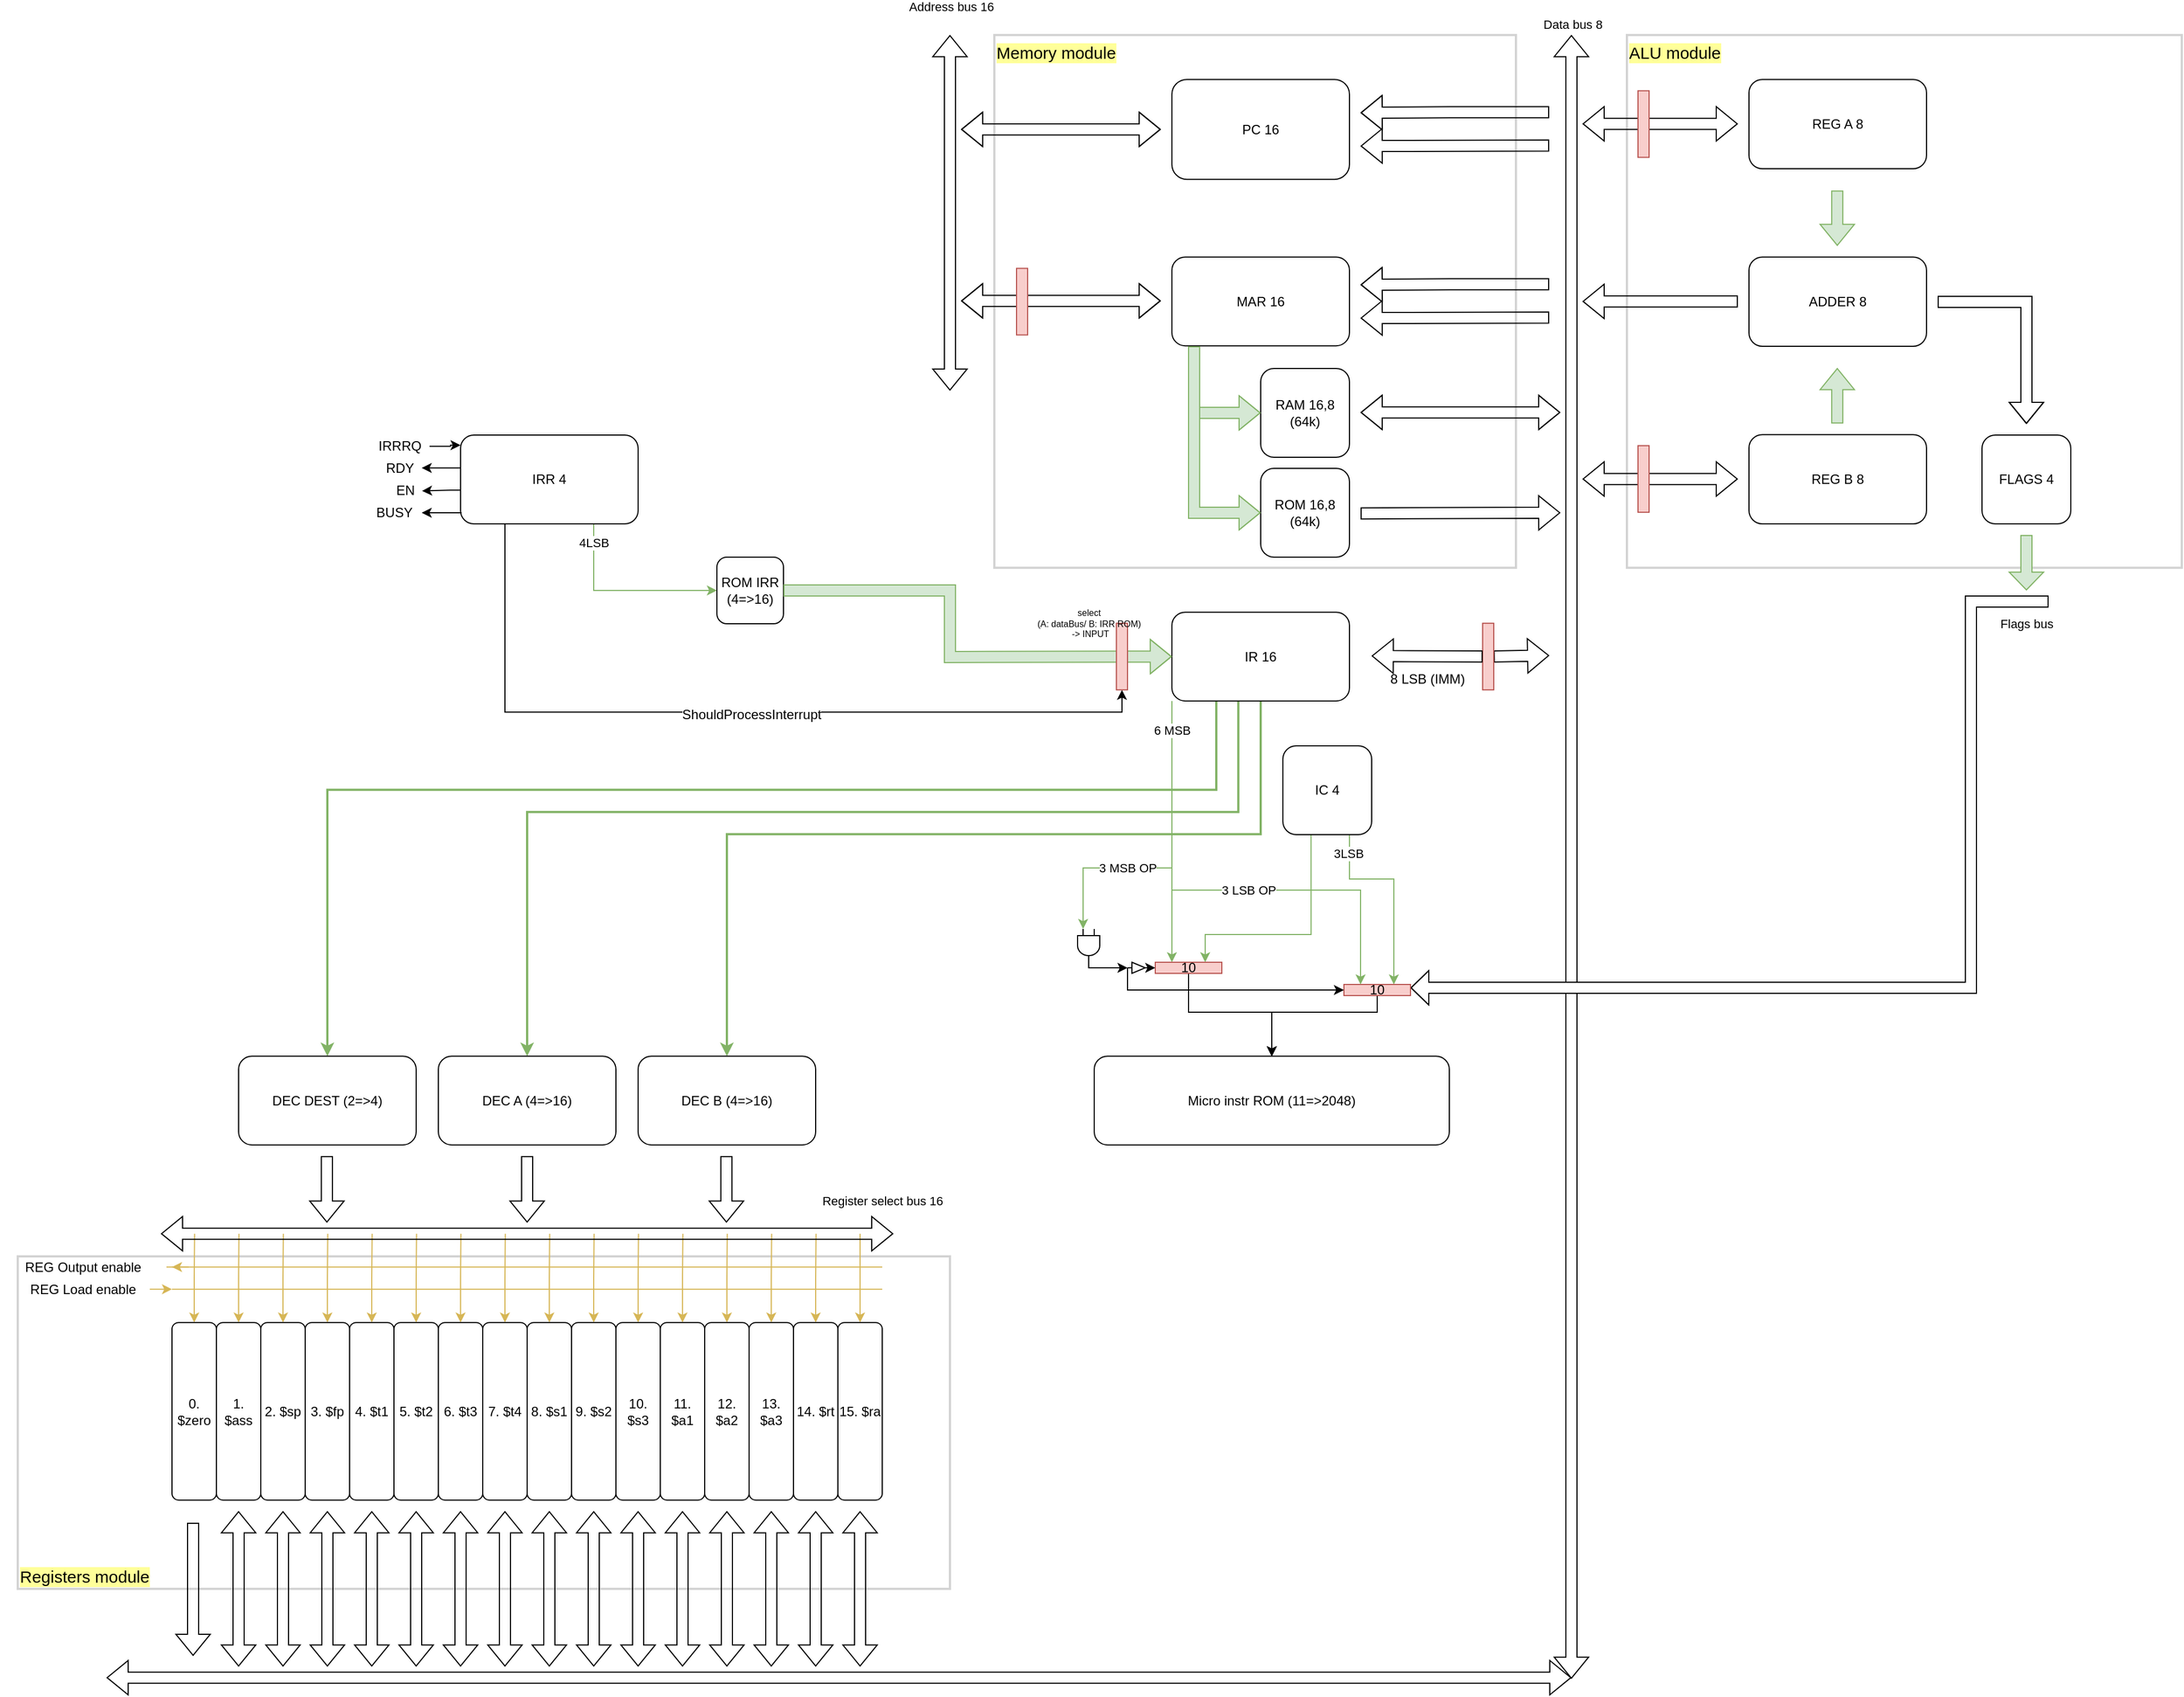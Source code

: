 <mxfile version="16.2.4" type="device"><diagram id="OTmAR_6ir34LiFtRvLIC" name="Page-1"><mxGraphModel dx="981" dy="526" grid="1" gridSize="10" guides="1" tooltips="1" connect="1" arrows="1" fold="1" page="1" pageScale="1" pageWidth="20000" pageHeight="20000" math="0" shadow="0"><root><mxCell id="0"/><mxCell id="1" parent="0"/><mxCell id="3tE2fnRLFMm4YoS_4OMJ-159" value="Registers module" style="rounded=0;whiteSpace=wrap;html=1;fillColor=none;strokeColor=#d3d3d3;strokeWidth=2;align=left;verticalAlign=bottom;fontSize=15;labelBackgroundColor=#FFFF99;" parent="1" vertex="1"><mxGeometry x="120" y="1180" width="840" height="299.57" as="geometry"/></mxCell><mxCell id="3tE2fnRLFMm4YoS_4OMJ-157" value="ALU module" style="rounded=0;whiteSpace=wrap;html=1;fillColor=none;strokeColor=#d3d3d3;strokeWidth=2;align=left;verticalAlign=top;fontSize=15;labelBackgroundColor=#FFFF99;" parent="1" vertex="1"><mxGeometry x="1570" y="79.57" width="500" height="480" as="geometry"/></mxCell><mxCell id="3tE2fnRLFMm4YoS_4OMJ-156" value="Memory module" style="rounded=0;whiteSpace=wrap;html=1;fillColor=none;strokeColor=#d3d3d3;strokeWidth=2;align=left;verticalAlign=top;fontSize=15;labelBackgroundColor=#FFFF99;" parent="1" vertex="1"><mxGeometry x="1000" y="79.57" width="470" height="480" as="geometry"/></mxCell><mxCell id="3tE2fnRLFMm4YoS_4OMJ-2" value="PC 16" style="rounded=1;whiteSpace=wrap;html=1;" parent="1" vertex="1"><mxGeometry x="1160" y="119.57" width="160" height="90" as="geometry"/></mxCell><mxCell id="3tE2fnRLFMm4YoS_4OMJ-3" value="MAR 16" style="rounded=1;whiteSpace=wrap;html=1;" parent="1" vertex="1"><mxGeometry x="1160" y="279.57" width="160" height="80" as="geometry"/></mxCell><mxCell id="3tE2fnRLFMm4YoS_4OMJ-4" value="" style="shape=flexArrow;endArrow=classic;startArrow=classic;html=1;rounded=0;" parent="1" edge="1"><mxGeometry width="100" height="100" relative="1" as="geometry"><mxPoint x="960" y="400" as="sourcePoint"/><mxPoint x="960" y="79.57" as="targetPoint"/></mxGeometry></mxCell><mxCell id="3tE2fnRLFMm4YoS_4OMJ-5" value="Address bus 16" style="edgeLabel;html=1;align=center;verticalAlign=middle;resizable=0;points=[];" parent="3tE2fnRLFMm4YoS_4OMJ-4" vertex="1" connectable="0"><mxGeometry x="0.905" y="-1" relative="1" as="geometry"><mxPoint y="-41" as="offset"/></mxGeometry></mxCell><mxCell id="3tE2fnRLFMm4YoS_4OMJ-6" value="" style="shape=flexArrow;endArrow=classic;startArrow=classic;html=1;rounded=0;shadow=0;sketch=0;" parent="1" edge="1"><mxGeometry width="100" height="100" relative="1" as="geometry"><mxPoint x="970" y="164.57" as="sourcePoint"/><mxPoint x="1150" y="164.57" as="targetPoint"/><Array as="points"><mxPoint x="1060" y="164.57"/></Array></mxGeometry></mxCell><mxCell id="3tE2fnRLFMm4YoS_4OMJ-7" value="" style="shape=flexArrow;endArrow=classic;startArrow=classic;html=1;rounded=0;" parent="1" edge="1"><mxGeometry width="100" height="100" relative="1" as="geometry"><mxPoint x="970" y="319.07" as="sourcePoint"/><mxPoint x="1150" y="319.07" as="targetPoint"/><Array as="points"><mxPoint x="1060" y="319.07"/></Array></mxGeometry></mxCell><mxCell id="3tE2fnRLFMm4YoS_4OMJ-120" style="rounded=0;jumpStyle=none;orthogonalLoop=1;jettySize=auto;html=1;exitX=0.25;exitY=1;exitDx=0;exitDy=0;entryX=0.5;entryY=0;entryDx=0;entryDy=0;startArrow=none;startFill=0;endArrow=classic;endFill=1;strokeWidth=2;edgeStyle=elbowEdgeStyle;elbow=vertical;fillColor=#d5e8d4;strokeColor=#82b366;" parent="1" source="3tE2fnRLFMm4YoS_4OMJ-9" target="3tE2fnRLFMm4YoS_4OMJ-19" edge="1"><mxGeometry relative="1" as="geometry"><Array as="points"><mxPoint x="1130" y="759.57"/><mxPoint x="1070" y="789.57"/></Array></mxGeometry></mxCell><mxCell id="3tE2fnRLFMm4YoS_4OMJ-121" style="edgeStyle=elbowEdgeStyle;rounded=0;jumpStyle=none;orthogonalLoop=1;jettySize=auto;elbow=vertical;html=1;exitX=0.374;exitY=0.995;exitDx=0;exitDy=0;entryX=0.5;entryY=0;entryDx=0;entryDy=0;startArrow=none;startFill=0;endArrow=classic;endFill=1;strokeWidth=2;exitPerimeter=0;fillColor=#d5e8d4;strokeColor=#82b366;" parent="1" source="3tE2fnRLFMm4YoS_4OMJ-9" target="3tE2fnRLFMm4YoS_4OMJ-47" edge="1"><mxGeometry relative="1" as="geometry"><Array as="points"><mxPoint x="1120" y="779.57"/></Array></mxGeometry></mxCell><mxCell id="3tE2fnRLFMm4YoS_4OMJ-122" style="edgeStyle=elbowEdgeStyle;rounded=0;jumpStyle=none;orthogonalLoop=1;jettySize=auto;elbow=vertical;html=1;exitX=0.5;exitY=1;exitDx=0;exitDy=0;entryX=0.5;entryY=0;entryDx=0;entryDy=0;startArrow=none;startFill=0;endArrow=classic;endFill=1;strokeWidth=2;fillColor=#d5e8d4;strokeColor=#82b366;" parent="1" source="3tE2fnRLFMm4YoS_4OMJ-9" target="3tE2fnRLFMm4YoS_4OMJ-48" edge="1"><mxGeometry relative="1" as="geometry"><Array as="points"><mxPoint x="1080" y="799.57"/></Array></mxGeometry></mxCell><mxCell id="28P1G_RWgSPiKLl6RnX9-7" style="edgeStyle=orthogonalEdgeStyle;rounded=0;orthogonalLoop=1;jettySize=auto;html=1;exitX=0;exitY=1;exitDx=0;exitDy=0;entryX=0;entryY=0.75;entryDx=0;entryDy=0;fontColor=#97D077;fillColor=#d5e8d4;strokeColor=#82b366;" parent="1" source="3tE2fnRLFMm4YoS_4OMJ-9" target="28P1G_RWgSPiKLl6RnX9-4" edge="1"><mxGeometry relative="1" as="geometry"/></mxCell><mxCell id="28P1G_RWgSPiKLl6RnX9-17" value="6 MSB" style="edgeLabel;html=1;align=center;verticalAlign=middle;resizable=0;points=[];" parent="28P1G_RWgSPiKLl6RnX9-7" vertex="1" connectable="0"><mxGeometry x="-0.779" relative="1" as="geometry"><mxPoint as="offset"/></mxGeometry></mxCell><mxCell id="3tE2fnRLFMm4YoS_4OMJ-9" value="IR 16" style="rounded=1;whiteSpace=wrap;html=1;" parent="1" vertex="1"><mxGeometry x="1160" y="599.57" width="160" height="80" as="geometry"/></mxCell><mxCell id="3tE2fnRLFMm4YoS_4OMJ-12" value="RAM 16,8 (64k)" style="rounded=1;whiteSpace=wrap;html=1;" parent="1" vertex="1"><mxGeometry x="1240" y="380" width="80" height="80" as="geometry"/></mxCell><mxCell id="3tE2fnRLFMm4YoS_4OMJ-14" value="" style="shape=flexArrow;endArrow=classic;html=1;rounded=0;fillColor=#d5e8d4;strokeColor=#82b366;entryX=0;entryY=0.5;entryDx=0;entryDy=0;edgeStyle=orthogonalEdgeStyle;exitX=0.125;exitY=1.005;exitDx=0;exitDy=0;exitPerimeter=0;" parent="1" source="3tE2fnRLFMm4YoS_4OMJ-3" target="3tE2fnRLFMm4YoS_4OMJ-12" edge="1"><mxGeometry width="50" height="50" relative="1" as="geometry"><mxPoint x="1240" y="369.57" as="sourcePoint"/><mxPoint x="1240" y="429.57" as="targetPoint"/></mxGeometry></mxCell><mxCell id="3tE2fnRLFMm4YoS_4OMJ-16" value="" style="shape=flexArrow;endArrow=classic;startArrow=classic;html=1;rounded=0;" parent="1" edge="1"><mxGeometry width="100" height="100" relative="1" as="geometry"><mxPoint x="1520" y="1560.57" as="sourcePoint"/><mxPoint x="1520" y="79.57" as="targetPoint"/></mxGeometry></mxCell><mxCell id="3tE2fnRLFMm4YoS_4OMJ-17" value="Data bus 8" style="edgeLabel;html=1;align=center;verticalAlign=middle;resizable=0;points=[];" parent="3tE2fnRLFMm4YoS_4OMJ-16" vertex="1" connectable="0"><mxGeometry x="0.905" y="-1" relative="1" as="geometry"><mxPoint y="-80" as="offset"/></mxGeometry></mxCell><mxCell id="3tE2fnRLFMm4YoS_4OMJ-19" value="DEC DEST (2=&amp;gt;4)" style="rounded=1;whiteSpace=wrap;html=1;" parent="1" vertex="1"><mxGeometry x="319" y="999.57" width="160" height="80" as="geometry"/></mxCell><mxCell id="3tE2fnRLFMm4YoS_4OMJ-62" style="edgeStyle=orthogonalEdgeStyle;rounded=0;orthogonalLoop=1;jettySize=auto;html=1;exitX=0;exitY=0.5;exitDx=0;exitDy=0;endArrow=none;endFill=0;startArrow=classic;startFill=1;fillColor=#fff2cc;strokeColor=#d6b656;" parent="1" source="3tE2fnRLFMm4YoS_4OMJ-20" edge="1"><mxGeometry relative="1" as="geometry"><mxPoint x="279.333" y="1159.57" as="targetPoint"/></mxGeometry></mxCell><mxCell id="3tE2fnRLFMm4YoS_4OMJ-20" value="0. $zero" style="rounded=1;whiteSpace=wrap;html=1;align=center;horizontal=1;verticalAlign=middle;direction=south;" parent="1" vertex="1"><mxGeometry x="259" y="1239.57" width="40" height="160" as="geometry"/></mxCell><mxCell id="3tE2fnRLFMm4YoS_4OMJ-63" style="edgeStyle=orthogonalEdgeStyle;rounded=0;orthogonalLoop=1;jettySize=auto;html=1;exitX=0;exitY=0.5;exitDx=0;exitDy=0;startArrow=classic;startFill=1;endArrow=none;endFill=0;fillColor=#fff2cc;strokeColor=#d6b656;" parent="1" source="3tE2fnRLFMm4YoS_4OMJ-21" edge="1"><mxGeometry relative="1" as="geometry"><mxPoint x="319.333" y="1159.57" as="targetPoint"/></mxGeometry></mxCell><mxCell id="3tE2fnRLFMm4YoS_4OMJ-21" value="1. $ass" style="rounded=1;whiteSpace=wrap;html=1;align=center;horizontal=1;verticalAlign=middle;direction=south;" parent="1" vertex="1"><mxGeometry x="299" y="1239.57" width="40" height="160" as="geometry"/></mxCell><mxCell id="3tE2fnRLFMm4YoS_4OMJ-64" style="edgeStyle=orthogonalEdgeStyle;rounded=0;orthogonalLoop=1;jettySize=auto;html=1;exitX=0;exitY=0.5;exitDx=0;exitDy=0;startArrow=classic;startFill=1;endArrow=none;endFill=0;fillColor=#fff2cc;strokeColor=#d6b656;" parent="1" source="3tE2fnRLFMm4YoS_4OMJ-22" edge="1"><mxGeometry relative="1" as="geometry"><mxPoint x="359.333" y="1159.57" as="targetPoint"/></mxGeometry></mxCell><mxCell id="3tE2fnRLFMm4YoS_4OMJ-22" value="2. $sp" style="rounded=1;whiteSpace=wrap;html=1;align=center;horizontal=1;verticalAlign=middle;direction=south;" parent="1" vertex="1"><mxGeometry x="339" y="1239.57" width="40" height="160" as="geometry"/></mxCell><mxCell id="3tE2fnRLFMm4YoS_4OMJ-65" style="edgeStyle=orthogonalEdgeStyle;rounded=0;orthogonalLoop=1;jettySize=auto;html=1;exitX=0;exitY=0.5;exitDx=0;exitDy=0;startArrow=classic;startFill=1;endArrow=none;endFill=0;fillColor=#fff2cc;strokeColor=#d6b656;" parent="1" source="3tE2fnRLFMm4YoS_4OMJ-23" edge="1"><mxGeometry relative="1" as="geometry"><mxPoint x="399.333" y="1159.57" as="targetPoint"/></mxGeometry></mxCell><mxCell id="3tE2fnRLFMm4YoS_4OMJ-23" value="3. $fp" style="rounded=1;whiteSpace=wrap;html=1;align=center;horizontal=1;verticalAlign=middle;direction=south;" parent="1" vertex="1"><mxGeometry x="379" y="1239.57" width="40" height="160" as="geometry"/></mxCell><mxCell id="3tE2fnRLFMm4YoS_4OMJ-66" style="edgeStyle=orthogonalEdgeStyle;rounded=0;orthogonalLoop=1;jettySize=auto;html=1;exitX=0;exitY=0.5;exitDx=0;exitDy=0;startArrow=classic;startFill=1;endArrow=none;endFill=0;fillColor=#fff2cc;strokeColor=#d6b656;" parent="1" source="3tE2fnRLFMm4YoS_4OMJ-24" edge="1"><mxGeometry relative="1" as="geometry"><mxPoint x="439.333" y="1159.57" as="targetPoint"/></mxGeometry></mxCell><mxCell id="3tE2fnRLFMm4YoS_4OMJ-24" value="4. $t1" style="rounded=1;whiteSpace=wrap;html=1;align=center;horizontal=1;verticalAlign=middle;direction=south;" parent="1" vertex="1"><mxGeometry x="419" y="1239.57" width="40" height="160" as="geometry"/></mxCell><mxCell id="3tE2fnRLFMm4YoS_4OMJ-67" style="edgeStyle=orthogonalEdgeStyle;rounded=0;orthogonalLoop=1;jettySize=auto;html=1;exitX=0;exitY=0.5;exitDx=0;exitDy=0;startArrow=classic;startFill=1;endArrow=none;endFill=0;fillColor=#fff2cc;strokeColor=#d6b656;" parent="1" source="3tE2fnRLFMm4YoS_4OMJ-25" edge="1"><mxGeometry relative="1" as="geometry"><mxPoint x="479.333" y="1159.57" as="targetPoint"/></mxGeometry></mxCell><mxCell id="3tE2fnRLFMm4YoS_4OMJ-25" value="5. $t2" style="rounded=1;whiteSpace=wrap;html=1;align=center;horizontal=1;verticalAlign=middle;direction=south;" parent="1" vertex="1"><mxGeometry x="459" y="1239.57" width="40" height="160" as="geometry"/></mxCell><mxCell id="3tE2fnRLFMm4YoS_4OMJ-68" style="edgeStyle=orthogonalEdgeStyle;rounded=0;orthogonalLoop=1;jettySize=auto;html=1;exitX=0;exitY=0.5;exitDx=0;exitDy=0;startArrow=classic;startFill=1;endArrow=none;endFill=0;fillColor=#fff2cc;strokeColor=#d6b656;" parent="1" source="3tE2fnRLFMm4YoS_4OMJ-26" edge="1"><mxGeometry relative="1" as="geometry"><mxPoint x="519.333" y="1159.57" as="targetPoint"/></mxGeometry></mxCell><mxCell id="3tE2fnRLFMm4YoS_4OMJ-26" value="6. $t3" style="rounded=1;whiteSpace=wrap;html=1;align=center;horizontal=1;verticalAlign=middle;direction=south;" parent="1" vertex="1"><mxGeometry x="499" y="1239.57" width="40" height="160" as="geometry"/></mxCell><mxCell id="3tE2fnRLFMm4YoS_4OMJ-69" style="edgeStyle=orthogonalEdgeStyle;rounded=0;orthogonalLoop=1;jettySize=auto;html=1;exitX=0;exitY=0.5;exitDx=0;exitDy=0;startArrow=classic;startFill=1;endArrow=none;endFill=0;fillColor=#fff2cc;strokeColor=#d6b656;" parent="1" source="3tE2fnRLFMm4YoS_4OMJ-27" edge="1"><mxGeometry relative="1" as="geometry"><mxPoint x="559.333" y="1159.57" as="targetPoint"/></mxGeometry></mxCell><mxCell id="3tE2fnRLFMm4YoS_4OMJ-27" value="7. $t4" style="rounded=1;whiteSpace=wrap;html=1;align=center;horizontal=1;verticalAlign=middle;direction=south;" parent="1" vertex="1"><mxGeometry x="539" y="1239.57" width="40" height="160" as="geometry"/></mxCell><mxCell id="3tE2fnRLFMm4YoS_4OMJ-70" style="edgeStyle=orthogonalEdgeStyle;rounded=0;orthogonalLoop=1;jettySize=auto;html=1;exitX=0;exitY=0.5;exitDx=0;exitDy=0;startArrow=classic;startFill=1;endArrow=none;endFill=0;fillColor=#fff2cc;strokeColor=#d6b656;" parent="1" source="3tE2fnRLFMm4YoS_4OMJ-28" edge="1"><mxGeometry relative="1" as="geometry"><mxPoint x="599.333" y="1159.57" as="targetPoint"/></mxGeometry></mxCell><mxCell id="3tE2fnRLFMm4YoS_4OMJ-28" value="8. $s1" style="rounded=1;whiteSpace=wrap;html=1;align=center;horizontal=1;verticalAlign=middle;direction=south;" parent="1" vertex="1"><mxGeometry x="579" y="1239.57" width="40" height="160" as="geometry"/></mxCell><mxCell id="3tE2fnRLFMm4YoS_4OMJ-71" style="edgeStyle=orthogonalEdgeStyle;rounded=0;orthogonalLoop=1;jettySize=auto;html=1;exitX=0;exitY=0.5;exitDx=0;exitDy=0;startArrow=classic;startFill=1;endArrow=none;endFill=0;fillColor=#fff2cc;strokeColor=#d6b656;" parent="1" source="3tE2fnRLFMm4YoS_4OMJ-29" edge="1"><mxGeometry relative="1" as="geometry"><mxPoint x="639.333" y="1159.57" as="targetPoint"/></mxGeometry></mxCell><mxCell id="3tE2fnRLFMm4YoS_4OMJ-29" value="9. $s2" style="rounded=1;whiteSpace=wrap;html=1;align=center;horizontal=1;verticalAlign=middle;direction=south;" parent="1" vertex="1"><mxGeometry x="619" y="1239.57" width="40" height="160" as="geometry"/></mxCell><mxCell id="3tE2fnRLFMm4YoS_4OMJ-72" style="edgeStyle=orthogonalEdgeStyle;rounded=0;orthogonalLoop=1;jettySize=auto;html=1;exitX=0;exitY=0.5;exitDx=0;exitDy=0;startArrow=classic;startFill=1;endArrow=none;endFill=0;fillColor=#fff2cc;strokeColor=#d6b656;" parent="1" source="3tE2fnRLFMm4YoS_4OMJ-30" edge="1"><mxGeometry relative="1" as="geometry"><mxPoint x="679.333" y="1159.57" as="targetPoint"/></mxGeometry></mxCell><mxCell id="3tE2fnRLFMm4YoS_4OMJ-30" value="10. $s3" style="rounded=1;whiteSpace=wrap;html=1;align=center;horizontal=1;verticalAlign=middle;direction=south;" parent="1" vertex="1"><mxGeometry x="659" y="1239.57" width="40" height="160" as="geometry"/></mxCell><mxCell id="3tE2fnRLFMm4YoS_4OMJ-73" style="edgeStyle=orthogonalEdgeStyle;rounded=0;orthogonalLoop=1;jettySize=auto;html=1;exitX=0;exitY=0.5;exitDx=0;exitDy=0;startArrow=classic;startFill=1;endArrow=none;endFill=0;fillColor=#fff2cc;strokeColor=#d6b656;" parent="1" source="3tE2fnRLFMm4YoS_4OMJ-31" edge="1"><mxGeometry relative="1" as="geometry"><mxPoint x="719.333" y="1159.57" as="targetPoint"/></mxGeometry></mxCell><mxCell id="3tE2fnRLFMm4YoS_4OMJ-31" value="11. $a1" style="rounded=1;whiteSpace=wrap;html=1;align=center;horizontal=1;verticalAlign=middle;direction=south;" parent="1" vertex="1"><mxGeometry x="699" y="1239.57" width="40" height="160" as="geometry"/></mxCell><mxCell id="3tE2fnRLFMm4YoS_4OMJ-74" style="edgeStyle=orthogonalEdgeStyle;rounded=0;orthogonalLoop=1;jettySize=auto;html=1;exitX=0;exitY=0.5;exitDx=0;exitDy=0;startArrow=classic;startFill=1;endArrow=none;endFill=0;fillColor=#fff2cc;strokeColor=#d6b656;" parent="1" source="3tE2fnRLFMm4YoS_4OMJ-32" edge="1"><mxGeometry relative="1" as="geometry"><mxPoint x="759.333" y="1159.57" as="targetPoint"/></mxGeometry></mxCell><mxCell id="3tE2fnRLFMm4YoS_4OMJ-32" value="12. $a2" style="rounded=1;whiteSpace=wrap;html=1;align=center;horizontal=1;verticalAlign=middle;direction=south;" parent="1" vertex="1"><mxGeometry x="739" y="1239.57" width="40" height="160" as="geometry"/></mxCell><mxCell id="3tE2fnRLFMm4YoS_4OMJ-75" style="edgeStyle=orthogonalEdgeStyle;rounded=0;orthogonalLoop=1;jettySize=auto;html=1;exitX=0;exitY=0.5;exitDx=0;exitDy=0;startArrow=classic;startFill=1;endArrow=none;endFill=0;fillColor=#fff2cc;strokeColor=#d6b656;" parent="1" source="3tE2fnRLFMm4YoS_4OMJ-33" edge="1"><mxGeometry relative="1" as="geometry"><mxPoint x="799.333" y="1159.57" as="targetPoint"/></mxGeometry></mxCell><mxCell id="3tE2fnRLFMm4YoS_4OMJ-33" value="13. $a3" style="rounded=1;whiteSpace=wrap;html=1;align=center;horizontal=1;verticalAlign=middle;direction=south;" parent="1" vertex="1"><mxGeometry x="779" y="1239.57" width="40" height="160" as="geometry"/></mxCell><mxCell id="3tE2fnRLFMm4YoS_4OMJ-76" style="edgeStyle=orthogonalEdgeStyle;rounded=0;orthogonalLoop=1;jettySize=auto;html=1;exitX=0;exitY=0.5;exitDx=0;exitDy=0;startArrow=classic;startFill=1;endArrow=none;endFill=0;fillColor=#fff2cc;strokeColor=#d6b656;" parent="1" source="3tE2fnRLFMm4YoS_4OMJ-34" edge="1"><mxGeometry relative="1" as="geometry"><mxPoint x="839.333" y="1159.57" as="targetPoint"/></mxGeometry></mxCell><mxCell id="3tE2fnRLFMm4YoS_4OMJ-34" value="14. $rt" style="rounded=1;whiteSpace=wrap;html=1;align=center;horizontal=1;verticalAlign=middle;direction=south;" parent="1" vertex="1"><mxGeometry x="819" y="1239.57" width="40" height="160" as="geometry"/></mxCell><mxCell id="3tE2fnRLFMm4YoS_4OMJ-77" style="edgeStyle=orthogonalEdgeStyle;rounded=0;orthogonalLoop=1;jettySize=auto;html=1;exitX=0;exitY=0.5;exitDx=0;exitDy=0;startArrow=classic;startFill=1;endArrow=none;endFill=0;fillColor=#fff2cc;strokeColor=#d6b656;" parent="1" source="3tE2fnRLFMm4YoS_4OMJ-35" edge="1"><mxGeometry relative="1" as="geometry"><mxPoint x="879" y="1159.57" as="targetPoint"/></mxGeometry></mxCell><mxCell id="3tE2fnRLFMm4YoS_4OMJ-35" value="15. $ra" style="rounded=1;whiteSpace=wrap;html=1;align=center;horizontal=1;verticalAlign=middle;direction=south;" parent="1" vertex="1"><mxGeometry x="859" y="1239.57" width="40" height="160" as="geometry"/></mxCell><mxCell id="28P1G_RWgSPiKLl6RnX9-12" style="edgeStyle=orthogonalEdgeStyle;rounded=0;orthogonalLoop=1;jettySize=auto;html=1;exitX=0.317;exitY=1.004;exitDx=0;exitDy=0;entryX=0;entryY=0.25;entryDx=0;entryDy=0;exitPerimeter=0;fillColor=#d5e8d4;strokeColor=#82b366;" parent="1" source="3tE2fnRLFMm4YoS_4OMJ-36" target="28P1G_RWgSPiKLl6RnX9-4" edge="1"><mxGeometry relative="1" as="geometry"><Array as="points"><mxPoint x="1285" y="890"/><mxPoint x="1190" y="890"/></Array></mxGeometry></mxCell><mxCell id="28P1G_RWgSPiKLl6RnX9-35" style="edgeStyle=orthogonalEdgeStyle;rounded=0;orthogonalLoop=1;jettySize=auto;html=1;exitX=0.75;exitY=1;exitDx=0;exitDy=0;entryX=0;entryY=0.25;entryDx=0;entryDy=0;fontColor=#97D077;endArrow=classic;endFill=1;fillColor=#d5e8d4;strokeColor=#82b366;" parent="1" source="3tE2fnRLFMm4YoS_4OMJ-36" target="28P1G_RWgSPiKLl6RnX9-5" edge="1"><mxGeometry relative="1" as="geometry"><Array as="points"><mxPoint x="1320" y="840"/><mxPoint x="1360" y="840"/></Array></mxGeometry></mxCell><mxCell id="28P1G_RWgSPiKLl6RnX9-36" value="&lt;font color=&quot;#000000&quot;&gt;3LSB&lt;/font&gt;" style="edgeLabel;html=1;align=center;verticalAlign=middle;resizable=0;points=[];fontColor=#97D077;" parent="28P1G_RWgSPiKLl6RnX9-35" vertex="1" connectable="0"><mxGeometry x="-0.805" y="-1" relative="1" as="geometry"><mxPoint as="offset"/></mxGeometry></mxCell><mxCell id="3tE2fnRLFMm4YoS_4OMJ-36" value="IC 4" style="rounded=1;whiteSpace=wrap;html=1;" parent="1" vertex="1"><mxGeometry x="1260" y="720.0" width="80" height="80" as="geometry"/></mxCell><mxCell id="3tE2fnRLFMm4YoS_4OMJ-37" value="REG A 8" style="rounded=1;whiteSpace=wrap;html=1;" parent="1" vertex="1"><mxGeometry x="1680" y="119.57" width="160" height="80.43" as="geometry"/></mxCell><mxCell id="3tE2fnRLFMm4YoS_4OMJ-38" value="ADDER 8" style="rounded=1;whiteSpace=wrap;html=1;" parent="1" vertex="1"><mxGeometry x="1680" y="279.57" width="160" height="80.43" as="geometry"/></mxCell><mxCell id="3tE2fnRLFMm4YoS_4OMJ-39" value="REG B 8" style="rounded=1;whiteSpace=wrap;html=1;" parent="1" vertex="1"><mxGeometry x="1680" y="439.57" width="160" height="80.43" as="geometry"/></mxCell><mxCell id="3tE2fnRLFMm4YoS_4OMJ-40" value="" style="shape=flexArrow;endArrow=classic;startArrow=classic;html=1;rounded=0;" parent="1" edge="1"><mxGeometry width="100" height="100" relative="1" as="geometry"><mxPoint x="1530" y="479.57" as="sourcePoint"/><mxPoint x="1670" y="479.57" as="targetPoint"/></mxGeometry></mxCell><mxCell id="3tE2fnRLFMm4YoS_4OMJ-42" value="" style="shape=flexArrow;endArrow=classic;startArrow=classic;html=1;rounded=0;" parent="1" edge="1"><mxGeometry width="100" height="100" relative="1" as="geometry"><mxPoint x="1530" y="159.57" as="sourcePoint"/><mxPoint x="1670" y="159.57" as="targetPoint"/></mxGeometry></mxCell><mxCell id="3tE2fnRLFMm4YoS_4OMJ-43" value="" style="shape=flexArrow;endArrow=classic;html=1;rounded=0;" parent="1" edge="1"><mxGeometry width="50" height="50" relative="1" as="geometry"><mxPoint x="1670" y="319.57" as="sourcePoint"/><mxPoint x="1530" y="319.57" as="targetPoint"/></mxGeometry></mxCell><mxCell id="3tE2fnRLFMm4YoS_4OMJ-45" value="" style="shape=flexArrow;endArrow=classic;startArrow=classic;html=1;rounded=0;" parent="1" edge="1"><mxGeometry width="100" height="100" relative="1" as="geometry"><mxPoint x="1330" y="419.58" as="sourcePoint"/><mxPoint x="1510" y="419.58" as="targetPoint"/><Array as="points"><mxPoint x="1420" y="419.58"/></Array></mxGeometry></mxCell><mxCell id="3tE2fnRLFMm4YoS_4OMJ-47" value="DEC A (4=&amp;gt;16)" style="rounded=1;whiteSpace=wrap;html=1;" parent="1" vertex="1"><mxGeometry x="499" y="999.57" width="160" height="80" as="geometry"/></mxCell><mxCell id="3tE2fnRLFMm4YoS_4OMJ-48" value="DEC B (4=&amp;gt;16)" style="rounded=1;whiteSpace=wrap;html=1;" parent="1" vertex="1"><mxGeometry x="679" y="999.57" width="160" height="80" as="geometry"/></mxCell><mxCell id="3tE2fnRLFMm4YoS_4OMJ-53" value="" style="shape=flexArrow;endArrow=classic;startArrow=classic;html=1;rounded=0;" parent="1" edge="1"><mxGeometry width="100" height="100" relative="1" as="geometry"><mxPoint x="249" y="1159.57" as="sourcePoint"/><mxPoint x="909" y="1159.57" as="targetPoint"/></mxGeometry></mxCell><mxCell id="3tE2fnRLFMm4YoS_4OMJ-54" value="Register select bus 16" style="edgeLabel;html=1;align=center;verticalAlign=middle;resizable=0;points=[];" parent="3tE2fnRLFMm4YoS_4OMJ-53" vertex="1" connectable="0"><mxGeometry x="0.97" y="-2" relative="1" as="geometry"><mxPoint y="-32" as="offset"/></mxGeometry></mxCell><mxCell id="3tE2fnRLFMm4YoS_4OMJ-56" value="" style="shape=flexArrow;endArrow=classic;html=1;rounded=0;" parent="1" edge="1"><mxGeometry width="50" height="50" relative="1" as="geometry"><mxPoint x="398.57" y="1089.57" as="sourcePoint"/><mxPoint x="398.57" y="1149.57" as="targetPoint"/></mxGeometry></mxCell><mxCell id="3tE2fnRLFMm4YoS_4OMJ-59" value="" style="shape=flexArrow;endArrow=classic;html=1;rounded=0;" parent="1" edge="1"><mxGeometry width="50" height="50" relative="1" as="geometry"><mxPoint x="579.0" y="1089.57" as="sourcePoint"/><mxPoint x="579.0" y="1149.57" as="targetPoint"/></mxGeometry></mxCell><mxCell id="3tE2fnRLFMm4YoS_4OMJ-60" value="" style="shape=flexArrow;endArrow=classic;html=1;rounded=0;" parent="1" edge="1"><mxGeometry width="50" height="50" relative="1" as="geometry"><mxPoint x="758.58" y="1089.57" as="sourcePoint"/><mxPoint x="758.58" y="1149.57" as="targetPoint"/></mxGeometry></mxCell><mxCell id="3tE2fnRLFMm4YoS_4OMJ-79" value="" style="endArrow=none;html=1;rounded=0;fillColor=#fff2cc;strokeColor=#d6b656;" parent="1" edge="1"><mxGeometry width="50" height="50" relative="1" as="geometry"><mxPoint x="259" y="1189.57" as="sourcePoint"/><mxPoint x="899" y="1189.57" as="targetPoint"/></mxGeometry></mxCell><mxCell id="3tE2fnRLFMm4YoS_4OMJ-80" value="" style="endArrow=none;html=1;rounded=0;fillColor=#fff2cc;strokeColor=#d6b656;" parent="1" edge="1"><mxGeometry width="50" height="50" relative="1" as="geometry"><mxPoint x="259" y="1209.57" as="sourcePoint"/><mxPoint x="899" y="1209.57" as="targetPoint"/></mxGeometry></mxCell><mxCell id="3tE2fnRLFMm4YoS_4OMJ-94" style="edgeStyle=orthogonalEdgeStyle;rounded=0;orthogonalLoop=1;jettySize=auto;html=1;startArrow=none;startFill=0;endArrow=classic;endFill=1;fillColor=#fff2cc;strokeColor=#d6b656;" parent="1" source="3tE2fnRLFMm4YoS_4OMJ-91" edge="1"><mxGeometry relative="1" as="geometry"><mxPoint x="259" y="1189.57" as="targetPoint"/></mxGeometry></mxCell><mxCell id="3tE2fnRLFMm4YoS_4OMJ-91" value="REG Output enable" style="text;html=1;strokeColor=none;fillColor=none;align=center;verticalAlign=middle;whiteSpace=wrap;rounded=0;" parent="1" vertex="1"><mxGeometry x="104" y="1179.57" width="150" height="20" as="geometry"/></mxCell><mxCell id="3tE2fnRLFMm4YoS_4OMJ-95" style="edgeStyle=orthogonalEdgeStyle;rounded=0;orthogonalLoop=1;jettySize=auto;html=1;startArrow=none;startFill=0;endArrow=classic;endFill=1;fillColor=#fff2cc;strokeColor=#d6b656;" parent="1" source="3tE2fnRLFMm4YoS_4OMJ-92" edge="1"><mxGeometry relative="1" as="geometry"><mxPoint x="259" y="1209.57" as="targetPoint"/></mxGeometry></mxCell><mxCell id="3tE2fnRLFMm4YoS_4OMJ-92" value="REG Load enable" style="text;html=1;strokeColor=none;fillColor=none;align=center;verticalAlign=middle;whiteSpace=wrap;rounded=0;" parent="1" vertex="1"><mxGeometry x="119" y="1199.57" width="120" height="20" as="geometry"/></mxCell><mxCell id="3tE2fnRLFMm4YoS_4OMJ-99" value="" style="shape=flexArrow;endArrow=classic;startArrow=classic;html=1;rounded=0;strokeWidth=1;elbow=vertical;jumpStyle=none;" parent="1" edge="1"><mxGeometry width="100" height="100" relative="1" as="geometry"><mxPoint x="200" y="1559.57" as="sourcePoint"/><mxPoint x="1520" y="1559.57" as="targetPoint"/></mxGeometry></mxCell><mxCell id="3tE2fnRLFMm4YoS_4OMJ-101" value="" style="shape=flexArrow;endArrow=classic;startArrow=classic;html=1;rounded=0;strokeWidth=1;elbow=vertical;jumpStyle=none;" parent="1" edge="1"><mxGeometry width="100" height="100" relative="1" as="geometry"><mxPoint x="319" y="1549.57" as="sourcePoint"/><mxPoint x="319" y="1409.57" as="targetPoint"/></mxGeometry></mxCell><mxCell id="3tE2fnRLFMm4YoS_4OMJ-102" value="" style="shape=flexArrow;endArrow=classic;startArrow=classic;html=1;rounded=0;strokeWidth=1;elbow=vertical;jumpStyle=none;" parent="1" edge="1"><mxGeometry width="100" height="100" relative="1" as="geometry"><mxPoint x="359" y="1549.57" as="sourcePoint"/><mxPoint x="359" y="1409.57" as="targetPoint"/></mxGeometry></mxCell><mxCell id="3tE2fnRLFMm4YoS_4OMJ-103" value="" style="shape=flexArrow;endArrow=classic;startArrow=classic;html=1;rounded=0;strokeWidth=1;elbow=vertical;jumpStyle=none;" parent="1" edge="1"><mxGeometry width="100" height="100" relative="1" as="geometry"><mxPoint x="399" y="1549.57" as="sourcePoint"/><mxPoint x="399" y="1409.57" as="targetPoint"/></mxGeometry></mxCell><mxCell id="3tE2fnRLFMm4YoS_4OMJ-104" value="" style="shape=flexArrow;endArrow=classic;startArrow=classic;html=1;rounded=0;strokeWidth=1;elbow=vertical;jumpStyle=none;" parent="1" edge="1"><mxGeometry width="100" height="100" relative="1" as="geometry"><mxPoint x="439" y="1549.57" as="sourcePoint"/><mxPoint x="439" y="1409.57" as="targetPoint"/></mxGeometry></mxCell><mxCell id="3tE2fnRLFMm4YoS_4OMJ-105" value="" style="shape=flexArrow;endArrow=classic;startArrow=classic;html=1;rounded=0;strokeWidth=1;elbow=vertical;jumpStyle=none;" parent="1" edge="1"><mxGeometry width="100" height="100" relative="1" as="geometry"><mxPoint x="479" y="1549.57" as="sourcePoint"/><mxPoint x="479" y="1409.57" as="targetPoint"/></mxGeometry></mxCell><mxCell id="3tE2fnRLFMm4YoS_4OMJ-106" value="" style="shape=flexArrow;endArrow=classic;startArrow=classic;html=1;rounded=0;strokeWidth=1;elbow=vertical;jumpStyle=none;" parent="1" edge="1"><mxGeometry width="100" height="100" relative="1" as="geometry"><mxPoint x="519" y="1549.57" as="sourcePoint"/><mxPoint x="519" y="1409.57" as="targetPoint"/></mxGeometry></mxCell><mxCell id="3tE2fnRLFMm4YoS_4OMJ-107" value="" style="shape=flexArrow;endArrow=classic;startArrow=classic;html=1;rounded=0;strokeWidth=1;elbow=vertical;jumpStyle=none;" parent="1" edge="1"><mxGeometry width="100" height="100" relative="1" as="geometry"><mxPoint x="559" y="1549.57" as="sourcePoint"/><mxPoint x="559" y="1409.57" as="targetPoint"/></mxGeometry></mxCell><mxCell id="3tE2fnRLFMm4YoS_4OMJ-108" value="" style="shape=flexArrow;endArrow=classic;startArrow=classic;html=1;rounded=0;strokeWidth=1;elbow=vertical;jumpStyle=none;" parent="1" edge="1"><mxGeometry width="100" height="100" relative="1" as="geometry"><mxPoint x="599" y="1549.57" as="sourcePoint"/><mxPoint x="599" y="1409.57" as="targetPoint"/></mxGeometry></mxCell><mxCell id="3tE2fnRLFMm4YoS_4OMJ-109" value="" style="shape=flexArrow;endArrow=classic;startArrow=classic;html=1;rounded=0;strokeWidth=1;elbow=vertical;jumpStyle=none;" parent="1" edge="1"><mxGeometry width="100" height="100" relative="1" as="geometry"><mxPoint x="639" y="1549.57" as="sourcePoint"/><mxPoint x="639" y="1409.57" as="targetPoint"/></mxGeometry></mxCell><mxCell id="3tE2fnRLFMm4YoS_4OMJ-110" value="" style="shape=flexArrow;endArrow=classic;startArrow=classic;html=1;rounded=0;strokeWidth=1;elbow=vertical;jumpStyle=none;" parent="1" edge="1"><mxGeometry width="100" height="100" relative="1" as="geometry"><mxPoint x="679" y="1549.57" as="sourcePoint"/><mxPoint x="679" y="1409.57" as="targetPoint"/></mxGeometry></mxCell><mxCell id="3tE2fnRLFMm4YoS_4OMJ-111" value="" style="shape=flexArrow;endArrow=classic;startArrow=classic;html=1;rounded=0;strokeWidth=1;elbow=vertical;jumpStyle=none;" parent="1" edge="1"><mxGeometry width="100" height="100" relative="1" as="geometry"><mxPoint x="719" y="1549.57" as="sourcePoint"/><mxPoint x="719" y="1409.57" as="targetPoint"/></mxGeometry></mxCell><mxCell id="3tE2fnRLFMm4YoS_4OMJ-112" value="" style="shape=flexArrow;endArrow=classic;startArrow=classic;html=1;rounded=0;strokeWidth=1;elbow=vertical;jumpStyle=none;" parent="1" edge="1"><mxGeometry width="100" height="100" relative="1" as="geometry"><mxPoint x="759" y="1549.57" as="sourcePoint"/><mxPoint x="759" y="1409.57" as="targetPoint"/></mxGeometry></mxCell><mxCell id="3tE2fnRLFMm4YoS_4OMJ-113" value="" style="shape=flexArrow;endArrow=classic;startArrow=classic;html=1;rounded=0;strokeWidth=1;elbow=vertical;jumpStyle=none;" parent="1" edge="1"><mxGeometry width="100" height="100" relative="1" as="geometry"><mxPoint x="799" y="1549.57" as="sourcePoint"/><mxPoint x="799" y="1409.57" as="targetPoint"/></mxGeometry></mxCell><mxCell id="3tE2fnRLFMm4YoS_4OMJ-114" value="" style="shape=flexArrow;endArrow=classic;startArrow=classic;html=1;rounded=0;strokeWidth=1;elbow=vertical;jumpStyle=none;" parent="1" edge="1"><mxGeometry width="100" height="100" relative="1" as="geometry"><mxPoint x="839" y="1549.57" as="sourcePoint"/><mxPoint x="839" y="1409.57" as="targetPoint"/></mxGeometry></mxCell><mxCell id="3tE2fnRLFMm4YoS_4OMJ-115" value="" style="shape=flexArrow;endArrow=classic;startArrow=classic;html=1;rounded=0;strokeWidth=1;elbow=vertical;jumpStyle=none;" parent="1" edge="1"><mxGeometry width="100" height="100" relative="1" as="geometry"><mxPoint x="879" y="1549.57" as="sourcePoint"/><mxPoint x="879" y="1409.57" as="targetPoint"/></mxGeometry></mxCell><mxCell id="3tE2fnRLFMm4YoS_4OMJ-116" value="Micro instr ROM (11=&amp;gt;2048)" style="rounded=1;whiteSpace=wrap;html=1;portConstraintRotation=0;" parent="1" vertex="1"><mxGeometry x="1090" y="999.57" width="320" height="80" as="geometry"/></mxCell><mxCell id="3tE2fnRLFMm4YoS_4OMJ-125" value="" style="shape=flexArrow;endArrow=classic;html=1;rounded=0;startArrow=none;" parent="1" source="3tE2fnRLFMm4YoS_4OMJ-137" edge="1"><mxGeometry width="50" height="50" relative="1" as="geometry"><mxPoint x="1340" y="639.04" as="sourcePoint"/><mxPoint x="1500" y="638.57" as="targetPoint"/></mxGeometry></mxCell><mxCell id="3tE2fnRLFMm4YoS_4OMJ-129" value="" style="shape=flexArrow;endArrow=classic;html=1;rounded=0;" parent="1" edge="1"><mxGeometry width="50" height="50" relative="1" as="geometry"><mxPoint x="1500" y="149.14" as="sourcePoint"/><mxPoint x="1330" y="149.57" as="targetPoint"/><Array as="points"><mxPoint x="1410" y="149.14"/></Array></mxGeometry></mxCell><mxCell id="3tE2fnRLFMm4YoS_4OMJ-130" value="" style="shape=flexArrow;endArrow=classic;html=1;rounded=0;" parent="1" edge="1"><mxGeometry width="50" height="50" relative="1" as="geometry"><mxPoint x="1500" y="179.14" as="sourcePoint"/><mxPoint x="1330" y="179.57" as="targetPoint"/></mxGeometry></mxCell><mxCell id="3tE2fnRLFMm4YoS_4OMJ-131" value="" style="shape=flexArrow;endArrow=classic;html=1;rounded=0;fillColor=#d5e8d4;strokeColor=#82b366;" parent="1" edge="1"><mxGeometry width="50" height="50" relative="1" as="geometry"><mxPoint x="1759.57" y="219.57" as="sourcePoint"/><mxPoint x="1759.57" y="269.57" as="targetPoint"/></mxGeometry></mxCell><mxCell id="3tE2fnRLFMm4YoS_4OMJ-132" value="" style="shape=flexArrow;endArrow=classic;html=1;rounded=0;fillColor=#d5e8d4;strokeColor=#82b366;" parent="1" edge="1"><mxGeometry width="50" height="50" relative="1" as="geometry"><mxPoint x="1759.57" y="429.57" as="sourcePoint"/><mxPoint x="1759.57" y="379.57" as="targetPoint"/></mxGeometry></mxCell><mxCell id="3tE2fnRLFMm4YoS_4OMJ-135" value="ROM 16,8 (64k)" style="rounded=1;whiteSpace=wrap;html=1;" parent="1" vertex="1"><mxGeometry x="1240" y="470.0" width="80" height="80" as="geometry"/></mxCell><mxCell id="3tE2fnRLFMm4YoS_4OMJ-136" value="8 LSB (IMM)" style="text;html=1;align=center;verticalAlign=middle;resizable=0;points=[];autosize=1;strokeColor=none;fillColor=none;" parent="1" vertex="1"><mxGeometry x="1350" y="649.57" width="80" height="20" as="geometry"/></mxCell><mxCell id="3tE2fnRLFMm4YoS_4OMJ-142" value="" style="rounded=0;whiteSpace=wrap;html=1;fillColor=#f8cecc;strokeColor=#b85450;" parent="1" vertex="1"><mxGeometry x="1580" y="129.78" width="10" height="60" as="geometry"/></mxCell><mxCell id="3tE2fnRLFMm4YoS_4OMJ-143" value="" style="rounded=0;whiteSpace=wrap;html=1;fillColor=#f8cecc;strokeColor=#b85450;" parent="1" vertex="1"><mxGeometry x="1580" y="449.57" width="10" height="60" as="geometry"/></mxCell><mxCell id="3tE2fnRLFMm4YoS_4OMJ-150" value="" style="shape=flexArrow;endArrow=classic;html=1;rounded=0;" parent="1" edge="1"><mxGeometry width="50" height="50" relative="1" as="geometry"><mxPoint x="1500" y="304.14" as="sourcePoint"/><mxPoint x="1330" y="304.57" as="targetPoint"/><Array as="points"><mxPoint x="1410" y="304.14"/></Array></mxGeometry></mxCell><mxCell id="3tE2fnRLFMm4YoS_4OMJ-151" value="" style="shape=flexArrow;endArrow=classic;html=1;rounded=0;" parent="1" edge="1"><mxGeometry width="50" height="50" relative="1" as="geometry"><mxPoint x="1500" y="334.14" as="sourcePoint"/><mxPoint x="1330" y="334.57" as="targetPoint"/></mxGeometry></mxCell><mxCell id="3tE2fnRLFMm4YoS_4OMJ-155" value="" style="rounded=0;whiteSpace=wrap;html=1;fillColor=#f8cecc;strokeColor=#b85450;" parent="1" vertex="1"><mxGeometry x="1020" y="289.78" width="10" height="60" as="geometry"/></mxCell><mxCell id="3tE2fnRLFMm4YoS_4OMJ-137" value="" style="rounded=0;whiteSpace=wrap;html=1;fillColor=#f8cecc;strokeColor=#b85450;" parent="1" vertex="1"><mxGeometry x="1440" y="609.57" width="10" height="60" as="geometry"/></mxCell><mxCell id="3tE2fnRLFMm4YoS_4OMJ-161" value="" style="shape=flexArrow;endArrow=none;html=1;rounded=0;startArrow=block;" parent="1" target="3tE2fnRLFMm4YoS_4OMJ-137" edge="1"><mxGeometry width="50" height="50" relative="1" as="geometry"><mxPoint x="1340" y="639.04" as="sourcePoint"/><mxPoint x="1500" y="638.57" as="targetPoint"/></mxGeometry></mxCell><mxCell id="3tE2fnRLFMm4YoS_4OMJ-163" value="" style="shape=flexArrow;endArrow=classic;html=1;rounded=0;fillColor=#d5e8d4;strokeColor=#82b366;edgeStyle=orthogonalEdgeStyle;" parent="1" target="3tE2fnRLFMm4YoS_4OMJ-135" edge="1"><mxGeometry width="50" height="50" relative="1" as="geometry"><mxPoint x="1180" y="360" as="sourcePoint"/><mxPoint x="1240" y="570.03" as="targetPoint"/><Array as="points"><mxPoint x="1180" y="510"/></Array></mxGeometry></mxCell><mxCell id="3tE2fnRLFMm4YoS_4OMJ-168" value="" style="shape=flexArrow;endArrow=classic;html=1;rounded=0;startArrow=none;" parent="1" edge="1"><mxGeometry width="50" height="50" relative="1" as="geometry"><mxPoint x="1330" y="510.569" as="sourcePoint"/><mxPoint x="1510" y="510" as="targetPoint"/></mxGeometry></mxCell><mxCell id="3tE2fnRLFMm4YoS_4OMJ-169" value="" style="shape=flexArrow;endArrow=classic;html=1;rounded=0;" parent="1" edge="1"><mxGeometry width="50" height="50" relative="1" as="geometry"><mxPoint x="278" y="1420" as="sourcePoint"/><mxPoint x="278" y="1540" as="targetPoint"/></mxGeometry></mxCell><mxCell id="28P1G_RWgSPiKLl6RnX9-13" style="edgeStyle=orthogonalEdgeStyle;rounded=0;orthogonalLoop=1;jettySize=auto;html=1;entryX=0.25;entryY=0;entryDx=0;entryDy=0;fillColor=#FFFFFF;strokeColor=#000000;shape=flexArrow;startSize=5;endSize=5;strokeWidth=1;" parent="1" target="28P1G_RWgSPiKLl6RnX9-5" edge="1"><mxGeometry relative="1" as="geometry"><mxPoint x="1950" y="590" as="sourcePoint"/><Array as="points"><mxPoint x="1880" y="590"/><mxPoint x="1880" y="938"/><mxPoint x="1375" y="938"/></Array></mxGeometry></mxCell><mxCell id="28P1G_RWgSPiKLl6RnX9-43" value="Flags bus" style="edgeLabel;html=1;align=center;verticalAlign=middle;resizable=0;points=[];fontColor=#000000;" parent="28P1G_RWgSPiKLl6RnX9-13" vertex="1" connectable="0"><mxGeometry x="-0.961" y="3" relative="1" as="geometry"><mxPoint x="-2" y="17" as="offset"/></mxGeometry></mxCell><mxCell id="28P1G_RWgSPiKLl6RnX9-42" style="edgeStyle=orthogonalEdgeStyle;shape=flexArrow;rounded=0;orthogonalLoop=1;jettySize=auto;html=1;fontColor=#000000;endArrow=classic;endFill=1;startSize=5;endSize=5;strokeColor=#82b366;strokeWidth=1;fillColor=#d5e8d4;" parent="1" edge="1"><mxGeometry relative="1" as="geometry"><mxPoint x="1930" y="580" as="targetPoint"/><mxPoint x="1930" y="530" as="sourcePoint"/></mxGeometry></mxCell><mxCell id="28P1G_RWgSPiKLl6RnX9-3" value="FLAGS 4" style="rounded=1;whiteSpace=wrap;html=1;" parent="1" vertex="1"><mxGeometry x="1890" y="440" width="80" height="80" as="geometry"/></mxCell><mxCell id="28P1G_RWgSPiKLl6RnX9-18" style="edgeStyle=orthogonalEdgeStyle;rounded=0;orthogonalLoop=1;jettySize=auto;html=1;exitX=1;exitY=0.5;exitDx=0;exitDy=0;entryX=0.5;entryY=0;entryDx=0;entryDy=0;" parent="1" source="28P1G_RWgSPiKLl6RnX9-4" target="3tE2fnRLFMm4YoS_4OMJ-116" edge="1"><mxGeometry relative="1" as="geometry"><Array as="points"><mxPoint x="1175" y="960"/><mxPoint x="1250" y="960"/></Array></mxGeometry></mxCell><mxCell id="28P1G_RWgSPiKLl6RnX9-4" value="10" style="rounded=0;whiteSpace=wrap;html=1;fillColor=#f8cecc;strokeColor=#b85450;rotation=90;horizontal=0;" parent="1" vertex="1"><mxGeometry x="1170" y="890" width="10" height="60" as="geometry"/></mxCell><mxCell id="28P1G_RWgSPiKLl6RnX9-19" style="edgeStyle=orthogonalEdgeStyle;rounded=0;orthogonalLoop=1;jettySize=auto;html=1;exitX=1;exitY=0.5;exitDx=0;exitDy=0;" parent="1" source="28P1G_RWgSPiKLl6RnX9-5" edge="1"><mxGeometry relative="1" as="geometry"><mxPoint x="1250" y="1000" as="targetPoint"/><Array as="points"><mxPoint x="1345" y="960"/><mxPoint x="1250" y="960"/></Array></mxGeometry></mxCell><mxCell id="28P1G_RWgSPiKLl6RnX9-5" value="10" style="rounded=0;whiteSpace=wrap;html=1;fillColor=#f8cecc;strokeColor=#b85450;rotation=90;horizontal=0;" parent="1" vertex="1"><mxGeometry x="1340" y="910" width="10" height="60" as="geometry"/></mxCell><mxCell id="28P1G_RWgSPiKLl6RnX9-11" value="" style="endArrow=classic;html=1;rounded=0;entryX=0;entryY=0.75;entryDx=0;entryDy=0;fillColor=#d5e8d4;strokeColor=#82b366;" parent="1" target="28P1G_RWgSPiKLl6RnX9-5" edge="1"><mxGeometry width="50" height="50" relative="1" as="geometry"><mxPoint x="1160" y="850" as="sourcePoint"/><mxPoint x="1280" y="850" as="targetPoint"/><Array as="points"><mxPoint x="1330" y="850"/></Array></mxGeometry></mxCell><mxCell id="28P1G_RWgSPiKLl6RnX9-16" value="3 LSB OP" style="edgeLabel;html=1;align=center;verticalAlign=middle;resizable=0;points=[];" parent="28P1G_RWgSPiKLl6RnX9-11" vertex="1" connectable="0"><mxGeometry x="-0.46" y="-2" relative="1" as="geometry"><mxPoint y="-2" as="offset"/></mxGeometry></mxCell><mxCell id="28P1G_RWgSPiKLl6RnX9-40" style="edgeStyle=orthogonalEdgeStyle;rounded=0;orthogonalLoop=1;jettySize=auto;html=1;exitX=1;exitY=0.5;exitDx=0;exitDy=0;exitPerimeter=0;fontColor=#000000;endArrow=classic;endFill=1;" parent="1" source="28P1G_RWgSPiKLl6RnX9-21" target="28P1G_RWgSPiKLl6RnX9-39" edge="1"><mxGeometry relative="1" as="geometry"><Array as="points"><mxPoint x="1085" y="920"/></Array></mxGeometry></mxCell><mxCell id="28P1G_RWgSPiKLl6RnX9-21" value="" style="verticalLabelPosition=bottom;shadow=0;dashed=0;align=center;html=1;verticalAlign=top;shape=mxgraph.electrical.logic_gates.logic_gate;operation=and;rotation=90;" parent="1" vertex="1"><mxGeometry x="1070" y="890" width="30" height="20" as="geometry"/></mxCell><mxCell id="28P1G_RWgSPiKLl6RnX9-22" value="" style="endArrow=classic;html=1;rounded=0;entryX=0;entryY=0.75;entryDx=0;entryDy=0;entryPerimeter=0;fillColor=#d5e8d4;strokeColor=#82b366;" parent="1" target="28P1G_RWgSPiKLl6RnX9-21" edge="1"><mxGeometry width="50" height="50" relative="1" as="geometry"><mxPoint x="1160" y="830" as="sourcePoint"/><mxPoint x="1140" y="830" as="targetPoint"/><Array as="points"><mxPoint x="1080" y="830"/></Array></mxGeometry></mxCell><mxCell id="28P1G_RWgSPiKLl6RnX9-23" value="3 MSB OP" style="edgeLabel;html=1;align=center;verticalAlign=middle;resizable=0;points=[];" parent="28P1G_RWgSPiKLl6RnX9-22" vertex="1" connectable="0"><mxGeometry x="-0.558" relative="1" as="geometry"><mxPoint x="-10" as="offset"/></mxGeometry></mxCell><mxCell id="28P1G_RWgSPiKLl6RnX9-26" value="" style="endArrow=classic;html=1;rounded=0;entryX=0.5;entryY=1;entryDx=0;entryDy=0;" parent="1" target="28P1G_RWgSPiKLl6RnX9-5" edge="1"><mxGeometry width="50" height="50" relative="1" as="geometry"><mxPoint x="1120" y="920" as="sourcePoint"/><mxPoint x="1301.168" y="940.34" as="targetPoint"/><Array as="points"><mxPoint x="1120" y="940"/><mxPoint x="1280" y="940"/></Array></mxGeometry></mxCell><mxCell id="28P1G_RWgSPiKLl6RnX9-32" value="" style="shape=flexArrow;endArrow=classic;html=1;rounded=0;" parent="1" edge="1"><mxGeometry width="50" height="50" relative="1" as="geometry"><mxPoint x="1850" y="320" as="sourcePoint"/><mxPoint x="1930" y="430" as="targetPoint"/><Array as="points"><mxPoint x="1930" y="320"/></Array></mxGeometry></mxCell><mxCell id="28P1G_RWgSPiKLl6RnX9-41" style="edgeStyle=orthogonalEdgeStyle;rounded=0;orthogonalLoop=1;jettySize=auto;html=1;exitX=1;exitY=0.5;exitDx=0;exitDy=0;entryX=0.5;entryY=1;entryDx=0;entryDy=0;fontColor=#000000;endArrow=classic;endFill=1;" parent="1" source="28P1G_RWgSPiKLl6RnX9-39" target="28P1G_RWgSPiKLl6RnX9-4" edge="1"><mxGeometry relative="1" as="geometry"/></mxCell><mxCell id="28P1G_RWgSPiKLl6RnX9-39" value="" style="verticalLabelPosition=bottom;shadow=0;dashed=0;align=center;html=1;verticalAlign=top;shape=mxgraph.electrical.logic_gates.buffer2;fontColor=#000000;" parent="1" vertex="1"><mxGeometry x="1120" y="915" width="20" height="10" as="geometry"/></mxCell><mxCell id="xHaYYvig3egmyYJIUR_N-12" style="edgeStyle=orthogonalEdgeStyle;rounded=0;orthogonalLoop=1;jettySize=auto;html=1;exitX=0.75;exitY=1;exitDx=0;exitDy=0;entryX=0;entryY=0.5;entryDx=0;entryDy=0;fillColor=#d5e8d4;strokeColor=#82b366;" edge="1" parent="1" source="xHaYYvig3egmyYJIUR_N-1" target="xHaYYvig3egmyYJIUR_N-8"><mxGeometry relative="1" as="geometry"/></mxCell><mxCell id="xHaYYvig3egmyYJIUR_N-14" value="4LSB" style="edgeLabel;html=1;align=center;verticalAlign=middle;resizable=0;points=[];" vertex="1" connectable="0" parent="xHaYYvig3egmyYJIUR_N-12"><mxGeometry x="-0.805" relative="1" as="geometry"><mxPoint as="offset"/></mxGeometry></mxCell><mxCell id="xHaYYvig3egmyYJIUR_N-15" style="edgeStyle=orthogonalEdgeStyle;rounded=0;orthogonalLoop=1;jettySize=auto;html=1;exitX=0;exitY=0.5;exitDx=0;exitDy=0;endArrow=none;endFill=0;startArrow=classic;startFill=1;entryX=1.041;entryY=0.527;entryDx=0;entryDy=0;entryPerimeter=0;" edge="1" parent="1" target="xHaYYvig3egmyYJIUR_N-17"><mxGeometry relative="1" as="geometry"><mxPoint x="500" y="449.14" as="targetPoint"/><mxPoint x="519" y="449.14" as="sourcePoint"/><Array as="points"><mxPoint x="510" y="449"/><mxPoint x="510" y="450"/></Array></mxGeometry></mxCell><mxCell id="xHaYYvig3egmyYJIUR_N-16" style="edgeStyle=orthogonalEdgeStyle;rounded=0;orthogonalLoop=1;jettySize=auto;html=1;exitX=0;exitY=0.75;exitDx=0;exitDy=0;entryX=1.01;entryY=0.537;entryDx=0;entryDy=0;entryPerimeter=0;" edge="1" parent="1" target="xHaYYvig3egmyYJIUR_N-18"><mxGeometry relative="1" as="geometry"><mxPoint x="500" y="489.57" as="targetPoint"/><mxPoint x="519" y="489.57" as="sourcePoint"/><Array as="points"><mxPoint x="510" y="489.57"/></Array></mxGeometry></mxCell><mxCell id="xHaYYvig3egmyYJIUR_N-42" style="edgeStyle=orthogonalEdgeStyle;rounded=0;orthogonalLoop=1;jettySize=auto;html=1;exitX=0.25;exitY=1;exitDx=0;exitDy=0;entryX=0.5;entryY=1;entryDx=0;entryDy=0;fontSize=12;startArrow=none;startFill=0;endArrow=classic;endFill=1;" edge="1" parent="1" source="xHaYYvig3egmyYJIUR_N-1" target="xHaYYvig3egmyYJIUR_N-26"><mxGeometry relative="1" as="geometry"/></mxCell><mxCell id="xHaYYvig3egmyYJIUR_N-43" value="ShouldProcessInterrupt" style="edgeLabel;html=1;align=center;verticalAlign=middle;resizable=0;points=[];fontSize=12;" vertex="1" connectable="0" parent="xHaYYvig3egmyYJIUR_N-42"><mxGeometry x="-0.166" y="-2" relative="1" as="geometry"><mxPoint x="80" as="offset"/></mxGeometry></mxCell><mxCell id="xHaYYvig3egmyYJIUR_N-1" value="IRR 4" style="rounded=1;whiteSpace=wrap;html=1;" vertex="1" parent="1"><mxGeometry x="519" y="440.0" width="160" height="80" as="geometry"/></mxCell><mxCell id="xHaYYvig3egmyYJIUR_N-8" value="ROM IRR (4=&amp;gt;16)" style="rounded=1;whiteSpace=wrap;html=1;" vertex="1" parent="1"><mxGeometry x="750" y="550" width="60" height="60" as="geometry"/></mxCell><mxCell id="xHaYYvig3egmyYJIUR_N-17" value="IRRRQ" style="text;html=1;align=center;verticalAlign=middle;resizable=0;points=[];autosize=1;strokeColor=none;fillColor=none;" vertex="1" parent="1"><mxGeometry x="439" y="439.57" width="50" height="20" as="geometry"/></mxCell><mxCell id="xHaYYvig3egmyYJIUR_N-18" value="EN" style="text;html=1;align=center;verticalAlign=middle;resizable=0;points=[];autosize=1;strokeColor=none;fillColor=none;" vertex="1" parent="1"><mxGeometry x="454" y="479.57" width="30" height="20" as="geometry"/></mxCell><mxCell id="xHaYYvig3egmyYJIUR_N-24" value="" style="shape=flexArrow;endArrow=classic;html=1;rounded=0;startArrow=none;exitX=1;exitY=0.5;exitDx=0;exitDy=0;entryX=0;entryY=0.5;entryDx=0;entryDy=0;fillColor=#d5e8d4;strokeColor=#82b366;" edge="1" parent="1" source="xHaYYvig3egmyYJIUR_N-8" target="3tE2fnRLFMm4YoS_4OMJ-9"><mxGeometry width="50" height="50" relative="1" as="geometry"><mxPoint x="814" y="580.909" as="sourcePoint"/><mxPoint x="864" y="580.0" as="targetPoint"/><Array as="points"><mxPoint x="960" y="580"/><mxPoint x="960" y="640"/></Array></mxGeometry></mxCell><mxCell id="xHaYYvig3egmyYJIUR_N-26" value="" style="rounded=0;whiteSpace=wrap;html=1;fillColor=#f8cecc;strokeColor=#b85450;" vertex="1" parent="1"><mxGeometry x="1110" y="609.57" width="10" height="60" as="geometry"/></mxCell><mxCell id="xHaYYvig3egmyYJIUR_N-27" value="select&lt;br style=&quot;font-size: 8px&quot;&gt;(A: dataBus/ B: IRR ROM)&lt;br style=&quot;font-size: 8px&quot;&gt;&amp;nbsp;-&amp;gt; INPUT" style="text;html=1;align=center;verticalAlign=middle;resizable=0;points=[];autosize=1;strokeColor=none;fillColor=none;fontSize=8;" vertex="1" parent="1"><mxGeometry x="1030" y="590" width="110" height="40" as="geometry"/></mxCell><mxCell id="xHaYYvig3egmyYJIUR_N-37" style="edgeStyle=orthogonalEdgeStyle;rounded=0;orthogonalLoop=1;jettySize=auto;html=1;entryX=0;entryY=0.5;entryDx=0;entryDy=0;fontSize=12;startArrow=classic;startFill=1;endArrow=none;endFill=0;" edge="1" parent="1" source="xHaYYvig3egmyYJIUR_N-35"><mxGeometry relative="1" as="geometry"><mxPoint x="519" y="469.57" as="targetPoint"/></mxGeometry></mxCell><mxCell id="xHaYYvig3egmyYJIUR_N-35" value="RDY" style="text;html=1;align=center;verticalAlign=middle;resizable=0;points=[];autosize=1;strokeColor=none;fillColor=none;fontSize=12;" vertex="1" parent="1"><mxGeometry x="444" y="459.57" width="40" height="20" as="geometry"/></mxCell><mxCell id="xHaYYvig3egmyYJIUR_N-41" style="edgeStyle=orthogonalEdgeStyle;rounded=0;orthogonalLoop=1;jettySize=auto;html=1;entryX=0.006;entryY=0.875;entryDx=0;entryDy=0;entryPerimeter=0;fontSize=12;startArrow=classic;startFill=1;endArrow=none;endFill=0;" edge="1" parent="1" source="xHaYYvig3egmyYJIUR_N-40" target="xHaYYvig3egmyYJIUR_N-1"><mxGeometry relative="1" as="geometry"/></mxCell><mxCell id="xHaYYvig3egmyYJIUR_N-40" value="BUSY" style="text;html=1;align=center;verticalAlign=middle;resizable=0;points=[];autosize=1;strokeColor=none;fillColor=none;fontSize=12;" vertex="1" parent="1"><mxGeometry x="434" y="500" width="50" height="20" as="geometry"/></mxCell></root></mxGraphModel></diagram></mxfile>